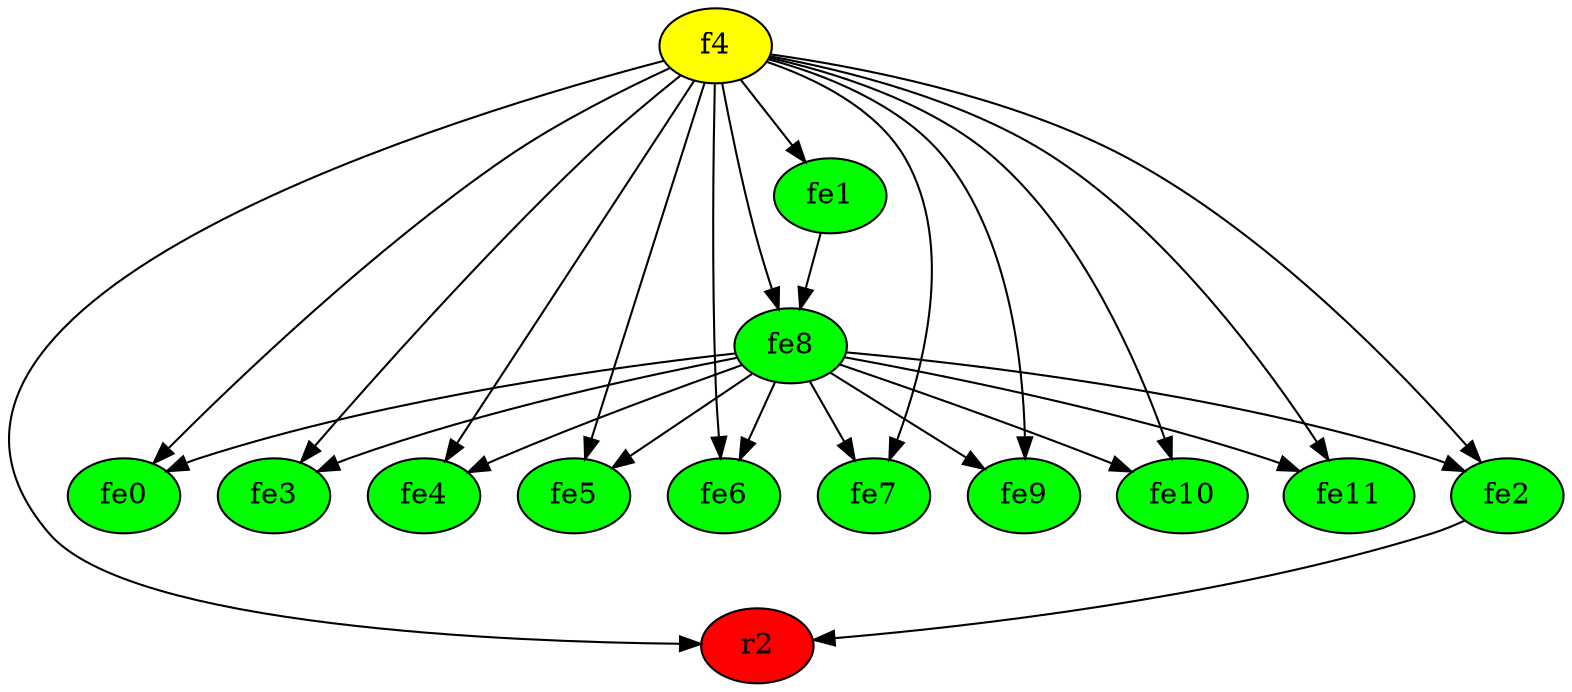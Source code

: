 digraph {
	f4 [label=f4 fillcolor=yellow style=filled]
	fe0 [label=fe0 fillcolor=green style=filled]
	fe1 [label=fe1 fillcolor=green style=filled]
	fe2 [label=fe2 fillcolor=green style=filled]
	fe3 [label=fe3 fillcolor=green style=filled]
	fe4 [label=fe4 fillcolor=green style=filled]
	fe5 [label=fe5 fillcolor=green style=filled]
	fe6 [label=fe6 fillcolor=green style=filled]
	fe7 [label=fe7 fillcolor=green style=filled]
	fe8 [label=fe8 fillcolor=green style=filled]
	fe9 [label=fe9 fillcolor=green style=filled]
	fe10 [label=fe10 fillcolor=green style=filled]
	fe11 [label=fe11 fillcolor=green style=filled]
	r2 [label=r2 fillcolor=red style=filled]
	f4 -> fe0
	f4 -> fe1
	f4 -> fe2
	f4 -> fe3
	f4 -> fe4
	f4 -> fe5
	f4 -> fe6
	f4 -> fe7
	f4 -> fe8
	f4 -> fe9
	f4 -> fe10
	f4 -> fe11
	f4 -> r2
	fe1 -> fe8
	fe2 -> r2
	fe8 -> fe0
	fe8 -> fe2
	fe8 -> fe3
	fe8 -> fe4
	fe8 -> fe5
	fe8 -> fe6
	fe8 -> fe7
	fe8 -> fe9
	fe8 -> fe10
	fe8 -> fe11
}
